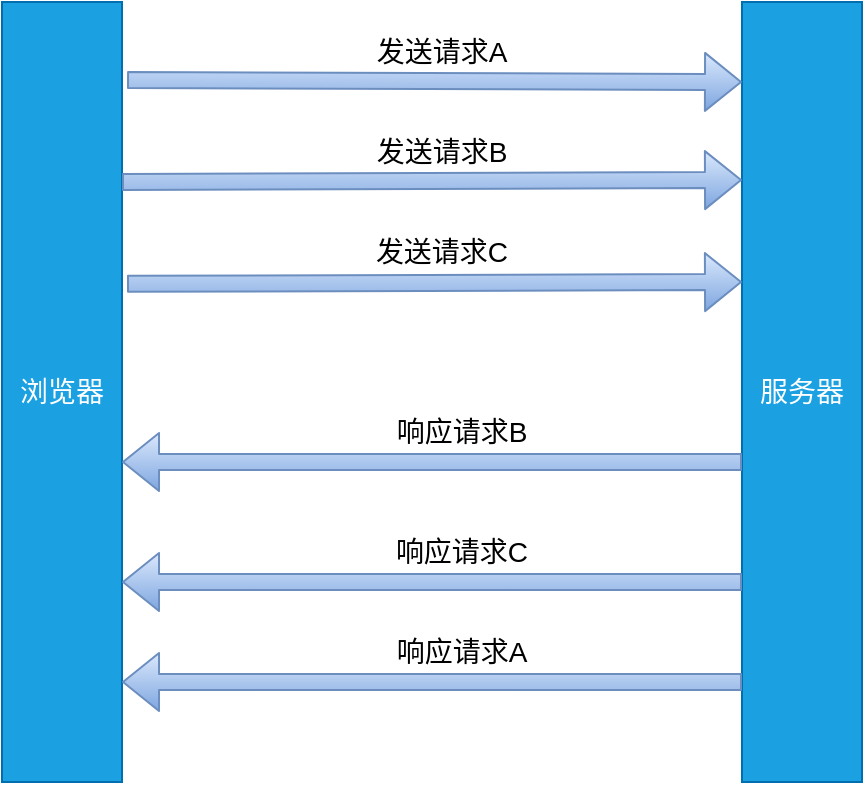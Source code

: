 <mxfile>
    <diagram id="m9_rj9NApweavxvssy9x" name="第 1 页">
        <mxGraphModel dx="959" dy="454" grid="1" gridSize="10" guides="1" tooltips="1" connect="1" arrows="1" fold="1" page="1" pageScale="1" pageWidth="827" pageHeight="1169" background="#ffffff" math="0" shadow="0">
            <root>
                <mxCell id="0"/>
                <mxCell id="1" parent="0"/>
                <mxCell id="2" value="浏览器" style="rounded=0;whiteSpace=wrap;html=1;fillColor=#1ba1e2;fontColor=#ffffff;strokeColor=#006EAF;fontSize=14;" vertex="1" parent="1">
                    <mxGeometry x="110" y="40" width="60" height="390" as="geometry"/>
                </mxCell>
                <mxCell id="3" value="服务器" style="rounded=0;whiteSpace=wrap;html=1;fillColor=#1ba1e2;fontColor=#ffffff;strokeColor=#006EAF;fontSize=14;" vertex="1" parent="1">
                    <mxGeometry x="480" y="40" width="60" height="390" as="geometry"/>
                </mxCell>
                <mxCell id="6" value="" style="group;fontSize=14;" vertex="1" connectable="0" parent="1">
                    <mxGeometry x="290" y="50" width="190" height="30" as="geometry"/>
                </mxCell>
                <mxCell id="4" value="" style="shape=flexArrow;endArrow=classic;html=1;fillColor=#dae8fc;strokeColor=#6c8ebf;gradientColor=#7ea6e0;width=8;endSize=5.67;fontSize=14;exitX=1.042;exitY=0.1;exitDx=0;exitDy=0;exitPerimeter=0;" edge="1" parent="6" source="2">
                    <mxGeometry width="50" height="50" relative="1" as="geometry">
                        <mxPoint x="-110" y="30" as="sourcePoint"/>
                        <mxPoint x="190" y="30" as="targetPoint"/>
                    </mxGeometry>
                </mxCell>
                <mxCell id="5" value="发送请求A" style="text;html=1;strokeColor=none;fillColor=none;align=center;verticalAlign=middle;whiteSpace=wrap;rounded=0;fontColor=#000000;fontSize=14;" vertex="1" parent="6">
                    <mxGeometry width="80" height="30" as="geometry"/>
                </mxCell>
                <mxCell id="8" value="" style="shape=flexArrow;endArrow=classic;html=1;fillColor=#dae8fc;strokeColor=#6c8ebf;gradientColor=#7ea6e0;width=8;endSize=5.67;entryX=-0.05;entryY=0.303;entryDx=0;entryDy=0;entryPerimeter=0;fontSize=14;" edge="1" parent="1">
                    <mxGeometry width="50" height="50" relative="1" as="geometry">
                        <mxPoint x="170" y="130" as="sourcePoint"/>
                        <mxPoint x="480" y="129.0" as="targetPoint"/>
                    </mxGeometry>
                </mxCell>
                <mxCell id="9" value="发送请求B" style="text;html=1;strokeColor=none;fillColor=none;align=center;verticalAlign=middle;whiteSpace=wrap;rounded=0;fontColor=#000000;fontSize=14;" vertex="1" parent="1">
                    <mxGeometry x="290" y="100" width="80" height="30" as="geometry"/>
                </mxCell>
                <mxCell id="10" value="" style="shape=flexArrow;endArrow=classic;html=1;exitX=1.05;exitY=0.114;exitDx=0;exitDy=0;exitPerimeter=0;fillColor=#dae8fc;strokeColor=#6c8ebf;gradientColor=#7ea6e0;width=8;endSize=5.67;entryX=-0.05;entryY=0.303;entryDx=0;entryDy=0;entryPerimeter=0;fontSize=14;" edge="1" parent="1">
                    <mxGeometry width="50" height="50" relative="1" as="geometry">
                        <mxPoint x="172.5" y="180.92" as="sourcePoint"/>
                        <mxPoint x="480" y="180.0" as="targetPoint"/>
                    </mxGeometry>
                </mxCell>
                <mxCell id="11" value="发送请求C" style="text;html=1;strokeColor=none;fillColor=none;align=center;verticalAlign=middle;whiteSpace=wrap;rounded=0;fontColor=#000000;fontSize=14;" vertex="1" parent="1">
                    <mxGeometry x="290" y="150" width="80" height="30" as="geometry"/>
                </mxCell>
                <mxCell id="12" value="" style="shape=flexArrow;endArrow=classic;html=1;fillColor=#dae8fc;strokeColor=#6c8ebf;gradientColor=#7ea6e0;width=8;endSize=5.67;entryX=-0.05;entryY=0.303;entryDx=0;entryDy=0;entryPerimeter=0;fontSize=14;" edge="1" parent="1">
                    <mxGeometry width="50" height="50" relative="1" as="geometry">
                        <mxPoint x="480" y="270" as="sourcePoint"/>
                        <mxPoint x="170" y="270" as="targetPoint"/>
                    </mxGeometry>
                </mxCell>
                <mxCell id="13" value="" style="shape=flexArrow;endArrow=classic;html=1;fillColor=#dae8fc;strokeColor=#6c8ebf;gradientColor=#7ea6e0;width=8;endSize=5.67;entryX=-0.05;entryY=0.303;entryDx=0;entryDy=0;entryPerimeter=0;fontSize=14;" edge="1" parent="1">
                    <mxGeometry width="50" height="50" relative="1" as="geometry">
                        <mxPoint x="480" y="330" as="sourcePoint"/>
                        <mxPoint x="170" y="330" as="targetPoint"/>
                    </mxGeometry>
                </mxCell>
                <mxCell id="14" value="" style="shape=flexArrow;endArrow=classic;html=1;fillColor=#dae8fc;strokeColor=#6c8ebf;gradientColor=#7ea6e0;width=8;endSize=5.67;entryX=-0.05;entryY=0.303;entryDx=0;entryDy=0;entryPerimeter=0;fontSize=14;" edge="1" parent="1">
                    <mxGeometry width="50" height="50" relative="1" as="geometry">
                        <mxPoint x="480" y="380" as="sourcePoint"/>
                        <mxPoint x="170" y="380" as="targetPoint"/>
                    </mxGeometry>
                </mxCell>
                <mxCell id="15" value="响应请求B" style="text;html=1;strokeColor=none;fillColor=none;align=center;verticalAlign=middle;whiteSpace=wrap;rounded=0;fontColor=#000000;fontSize=14;" vertex="1" parent="1">
                    <mxGeometry x="300" y="240" width="80" height="30" as="geometry"/>
                </mxCell>
                <mxCell id="16" value="响应请求C" style="text;html=1;strokeColor=none;fillColor=none;align=center;verticalAlign=middle;whiteSpace=wrap;rounded=0;fontColor=#000000;fontSize=14;" vertex="1" parent="1">
                    <mxGeometry x="300" y="300" width="80" height="30" as="geometry"/>
                </mxCell>
                <mxCell id="17" value="响应请求A" style="text;html=1;strokeColor=none;fillColor=none;align=center;verticalAlign=middle;whiteSpace=wrap;rounded=0;fontColor=#000000;fontSize=14;" vertex="1" parent="1">
                    <mxGeometry x="300" y="350" width="80" height="30" as="geometry"/>
                </mxCell>
            </root>
        </mxGraphModel>
    </diagram>
</mxfile>
